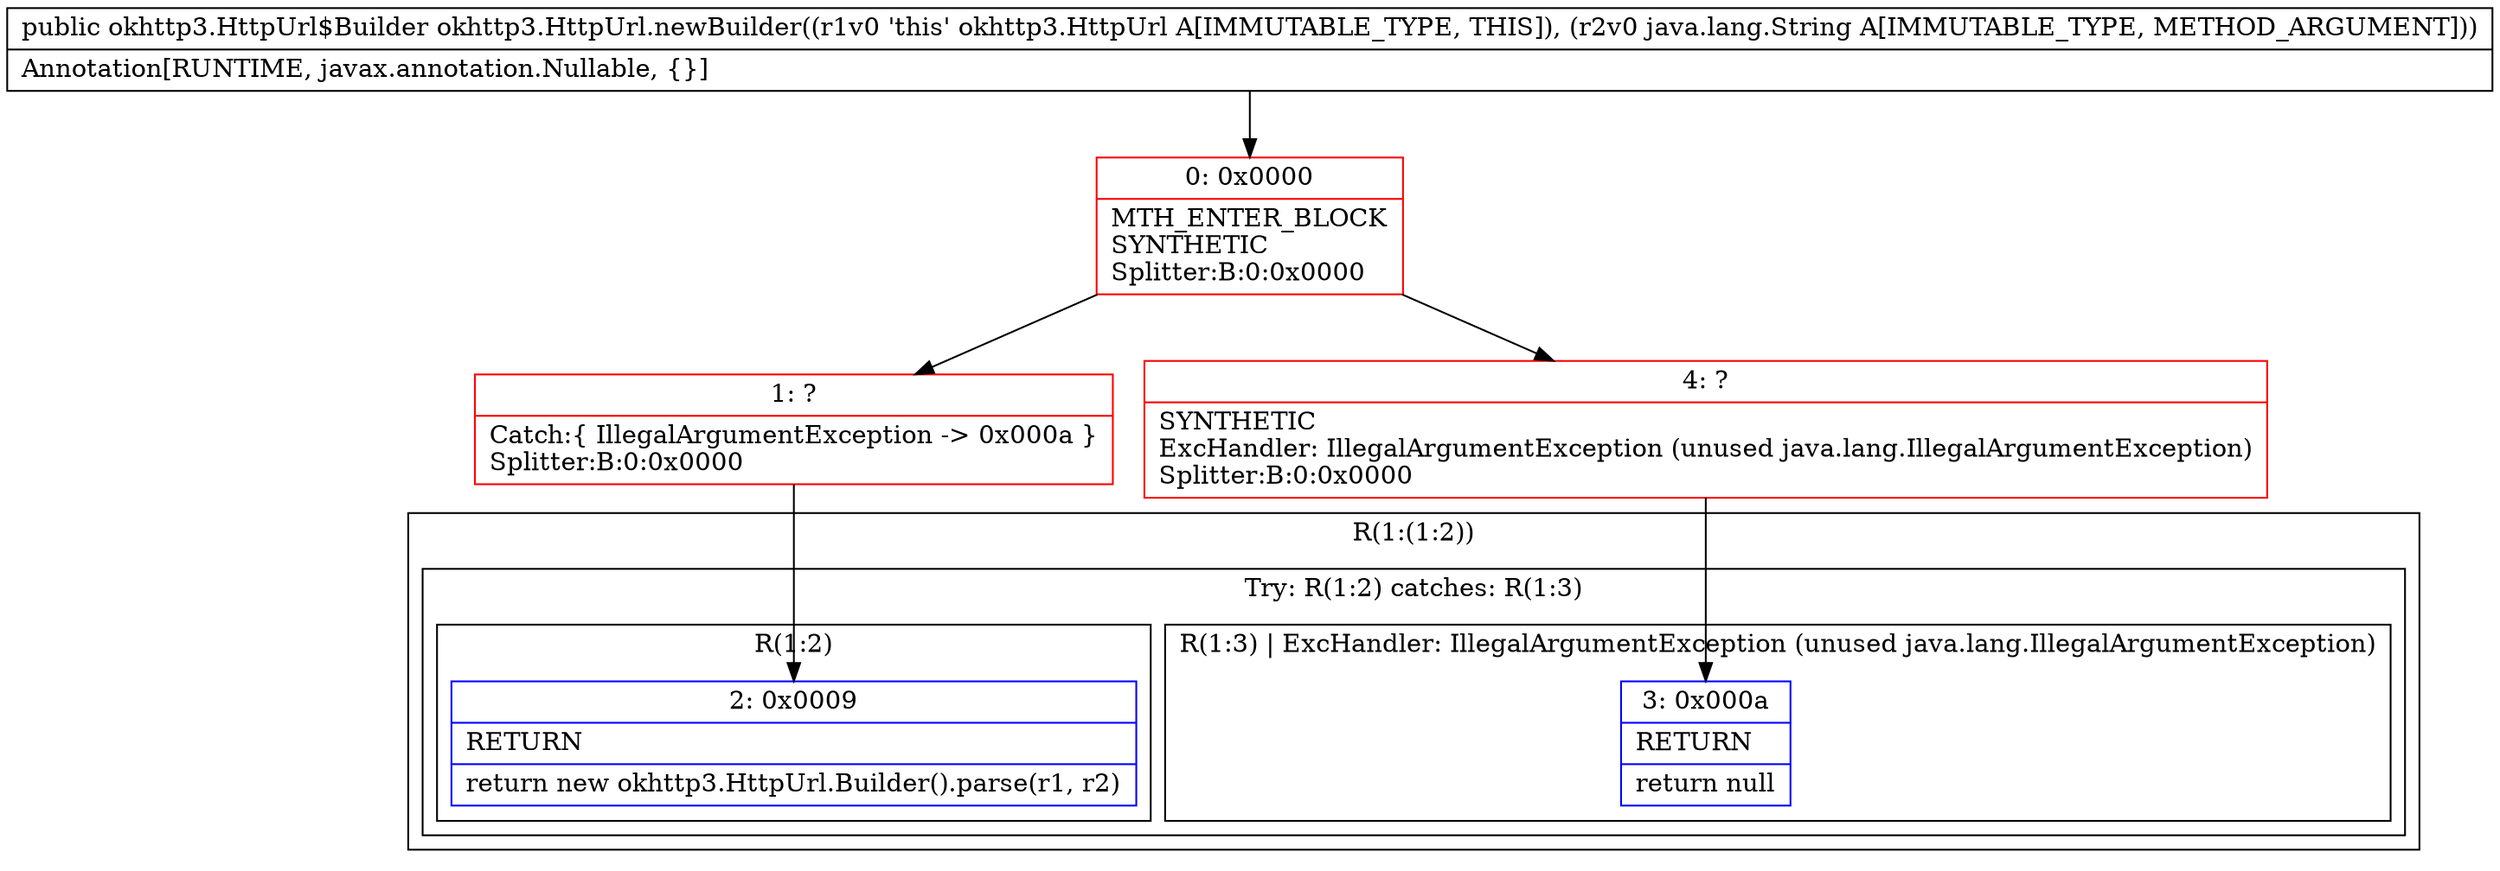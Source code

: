 digraph "CFG forokhttp3.HttpUrl.newBuilder(Ljava\/lang\/String;)Lokhttp3\/HttpUrl$Builder;" {
subgraph cluster_Region_2089385501 {
label = "R(1:(1:2))";
node [shape=record,color=blue];
subgraph cluster_TryCatchRegion_1016989664 {
label = "Try: R(1:2) catches: R(1:3)";
node [shape=record,color=blue];
subgraph cluster_Region_900518678 {
label = "R(1:2)";
node [shape=record,color=blue];
Node_2 [shape=record,label="{2\:\ 0x0009|RETURN\l|return new okhttp3.HttpUrl.Builder().parse(r1, r2)\l}"];
}
subgraph cluster_Region_1580645172 {
label = "R(1:3) | ExcHandler: IllegalArgumentException (unused java.lang.IllegalArgumentException)\l";
node [shape=record,color=blue];
Node_3 [shape=record,label="{3\:\ 0x000a|RETURN\l|return null\l}"];
}
}
}
subgraph cluster_Region_1580645172 {
label = "R(1:3) | ExcHandler: IllegalArgumentException (unused java.lang.IllegalArgumentException)\l";
node [shape=record,color=blue];
Node_3 [shape=record,label="{3\:\ 0x000a|RETURN\l|return null\l}"];
}
Node_0 [shape=record,color=red,label="{0\:\ 0x0000|MTH_ENTER_BLOCK\lSYNTHETIC\lSplitter:B:0:0x0000\l}"];
Node_1 [shape=record,color=red,label="{1\:\ ?|Catch:\{ IllegalArgumentException \-\> 0x000a \}\lSplitter:B:0:0x0000\l}"];
Node_4 [shape=record,color=red,label="{4\:\ ?|SYNTHETIC\lExcHandler: IllegalArgumentException (unused java.lang.IllegalArgumentException)\lSplitter:B:0:0x0000\l}"];
MethodNode[shape=record,label="{public okhttp3.HttpUrl$Builder okhttp3.HttpUrl.newBuilder((r1v0 'this' okhttp3.HttpUrl A[IMMUTABLE_TYPE, THIS]), (r2v0 java.lang.String A[IMMUTABLE_TYPE, METHOD_ARGUMENT]))  | Annotation[RUNTIME, javax.annotation.Nullable, \{\}]\l}"];
MethodNode -> Node_0;
Node_0 -> Node_1;
Node_0 -> Node_4;
Node_1 -> Node_2;
Node_4 -> Node_3;
}


